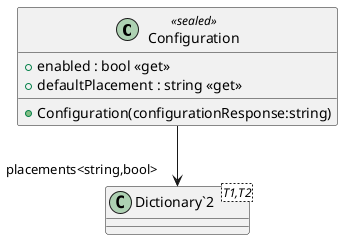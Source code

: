@startuml
class Configuration <<sealed>> {
    + enabled : bool <<get>>
    + defaultPlacement : string <<get>>
    + Configuration(configurationResponse:string)
}
class "Dictionary`2"<T1,T2> {
}
Configuration --> "placements<string,bool>" "Dictionary`2"
@enduml
